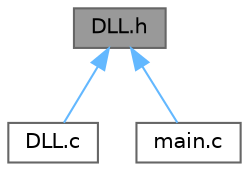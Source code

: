 digraph "DLL.h"
{
 // LATEX_PDF_SIZE
  bgcolor="transparent";
  edge [fontname=Helvetica,fontsize=10,labelfontname=Helvetica,labelfontsize=10];
  node [fontname=Helvetica,fontsize=10,shape=box,height=0.2,width=0.4];
  Node1 [id="Node000001",label="DLL.h",height=0.2,width=0.4,color="gray40", fillcolor="grey60", style="filled", fontcolor="black",tooltip="Implementation of a Doubly Linked List (DLL) library."];
  Node1 -> Node2 [id="edge1_Node000001_Node000002",dir="back",color="steelblue1",style="solid",tooltip=" "];
  Node2 [id="Node000002",label="DLL.c",height=0.2,width=0.4,color="grey40", fillcolor="white", style="filled",URL="$DLL_8c.html",tooltip="Implementation of a Doubly Linked List (DLL) module."];
  Node1 -> Node3 [id="edge2_Node000001_Node000003",dir="back",color="steelblue1",style="solid",tooltip=" "];
  Node3 [id="Node000003",label="main.c",height=0.2,width=0.4,color="grey40", fillcolor="white", style="filled",URL="$main_8c.html",tooltip="Test set for the Doubly Linked List (DLL) implementation."];
}
